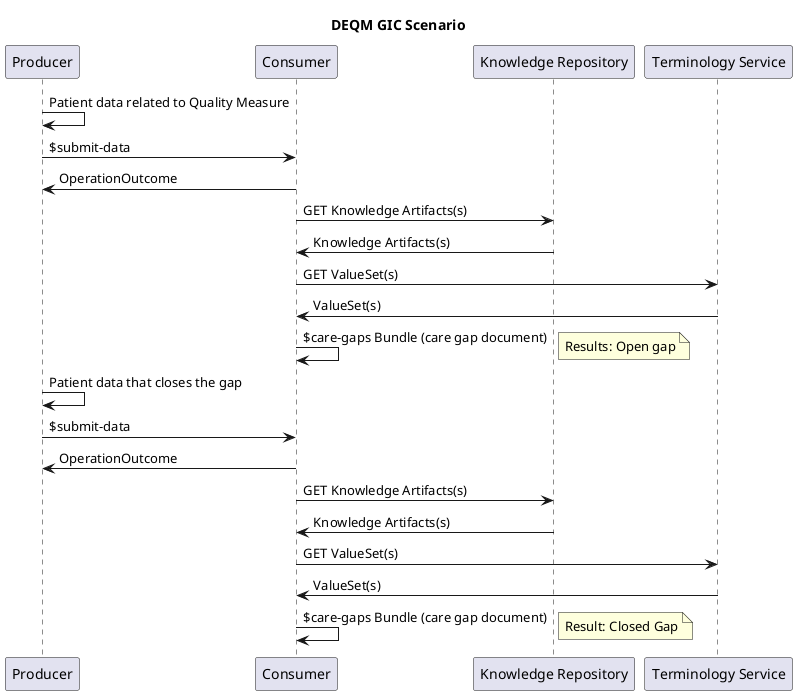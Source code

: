 @startuml DEQM_GIC_Scenario
title DEQM GIC Scenario
participant "Producer" as Producer
participant "Consumer" as Consumer
participant "Knowledge Repository" as KR
participant "Terminology Service" as TS

Producer -> Producer: Patient data related to Quality Measure
Producer -> Consumer: $submit-data
Consumer -> Producer: OperationOutcome
Consumer -> KR: GET Knowledge Artifacts(s)
KR -> Consumer: Knowledge Artifacts(s)
Consumer -> TS: GET ValueSet(s)
TS -> Consumer: ValueSet(s)
Consumer -> Consumer: $care-gaps Bundle (care gap document)
note right: Results: Open gap
Producer -> Producer: Patient data that closes the gap
Producer -> Consumer: $submit-data
Consumer -> Producer: OperationOutcome
Consumer -> KR: GET Knowledge Artifacts(s)
KR -> Consumer: Knowledge Artifacts(s)
Consumer -> TS: GET ValueSet(s)
TS -> Consumer: ValueSet(s)
Consumer -> Consumer: $care-gaps Bundle (care gap document)
note right: Result: Closed Gap
@enduml